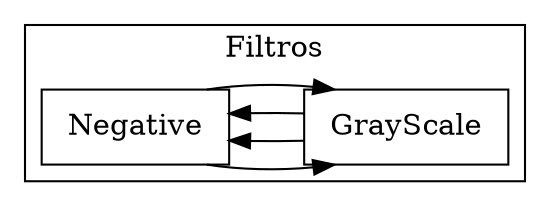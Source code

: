 digraph G {rankdir=LR;

 
 subgraph cluster3{label="Filtros";
9023176[shape=box,label=" Negative "];
9023176 -> 9023344 ;
9023344->9023176 ;
9023344[shape=box,label=" GrayScale "];
9023344 -> 9023176 ;
9023176->9023344 ;
}
}
